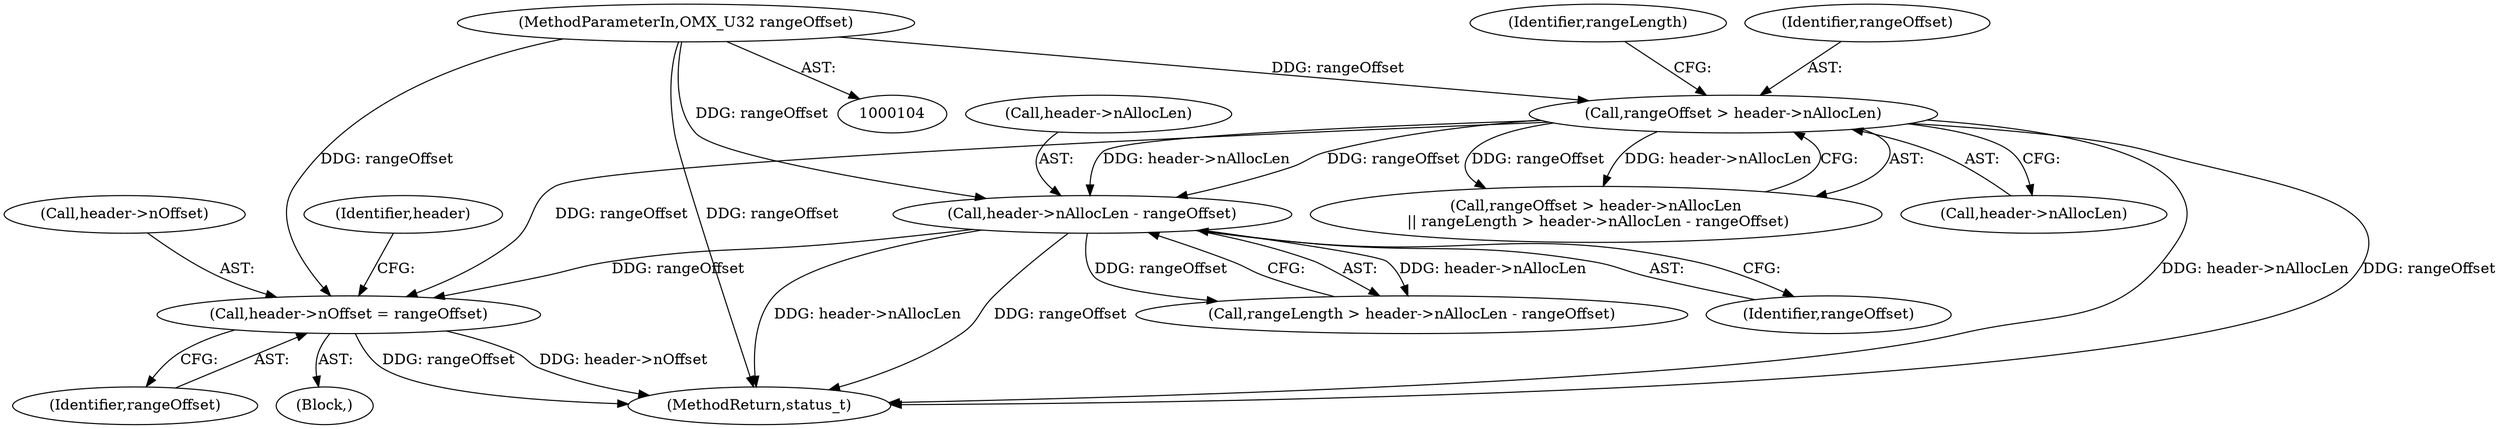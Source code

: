 digraph "0_Android_b351eabb428c7ca85a34513c64601f437923d576_4@pointer" {
"1000263" [label="(Call,header->nOffset = rangeOffset)"];
"1000236" [label="(Call,header->nAllocLen - rangeOffset)"];
"1000229" [label="(Call,rangeOffset > header->nAllocLen)"];
"1000106" [label="(MethodParameterIn,OMX_U32 rangeOffset)"];
"1000106" [label="(MethodParameterIn,OMX_U32 rangeOffset)"];
"1000279" [label="(MethodReturn,status_t)"];
"1000237" [label="(Call,header->nAllocLen)"];
"1000267" [label="(Identifier,rangeOffset)"];
"1000229" [label="(Call,rangeOffset > header->nAllocLen)"];
"1000230" [label="(Identifier,rangeOffset)"];
"1000235" [label="(Identifier,rangeLength)"];
"1000228" [label="(Call,rangeOffset > header->nAllocLen\n || rangeLength > header->nAllocLen - rangeOffset)"];
"1000231" [label="(Call,header->nAllocLen)"];
"1000263" [label="(Call,header->nOffset = rangeOffset)"];
"1000240" [label="(Identifier,rangeOffset)"];
"1000234" [label="(Call,rangeLength > header->nAllocLen - rangeOffset)"];
"1000269" [label="(Identifier,header)"];
"1000226" [label="(Block,)"];
"1000236" [label="(Call,header->nAllocLen - rangeOffset)"];
"1000264" [label="(Call,header->nOffset)"];
"1000263" -> "1000226"  [label="AST: "];
"1000263" -> "1000267"  [label="CFG: "];
"1000264" -> "1000263"  [label="AST: "];
"1000267" -> "1000263"  [label="AST: "];
"1000269" -> "1000263"  [label="CFG: "];
"1000263" -> "1000279"  [label="DDG: rangeOffset"];
"1000263" -> "1000279"  [label="DDG: header->nOffset"];
"1000236" -> "1000263"  [label="DDG: rangeOffset"];
"1000229" -> "1000263"  [label="DDG: rangeOffset"];
"1000106" -> "1000263"  [label="DDG: rangeOffset"];
"1000236" -> "1000234"  [label="AST: "];
"1000236" -> "1000240"  [label="CFG: "];
"1000237" -> "1000236"  [label="AST: "];
"1000240" -> "1000236"  [label="AST: "];
"1000234" -> "1000236"  [label="CFG: "];
"1000236" -> "1000279"  [label="DDG: header->nAllocLen"];
"1000236" -> "1000279"  [label="DDG: rangeOffset"];
"1000236" -> "1000234"  [label="DDG: header->nAllocLen"];
"1000236" -> "1000234"  [label="DDG: rangeOffset"];
"1000229" -> "1000236"  [label="DDG: header->nAllocLen"];
"1000229" -> "1000236"  [label="DDG: rangeOffset"];
"1000106" -> "1000236"  [label="DDG: rangeOffset"];
"1000229" -> "1000228"  [label="AST: "];
"1000229" -> "1000231"  [label="CFG: "];
"1000230" -> "1000229"  [label="AST: "];
"1000231" -> "1000229"  [label="AST: "];
"1000235" -> "1000229"  [label="CFG: "];
"1000228" -> "1000229"  [label="CFG: "];
"1000229" -> "1000279"  [label="DDG: header->nAllocLen"];
"1000229" -> "1000279"  [label="DDG: rangeOffset"];
"1000229" -> "1000228"  [label="DDG: rangeOffset"];
"1000229" -> "1000228"  [label="DDG: header->nAllocLen"];
"1000106" -> "1000229"  [label="DDG: rangeOffset"];
"1000106" -> "1000104"  [label="AST: "];
"1000106" -> "1000279"  [label="DDG: rangeOffset"];
}
